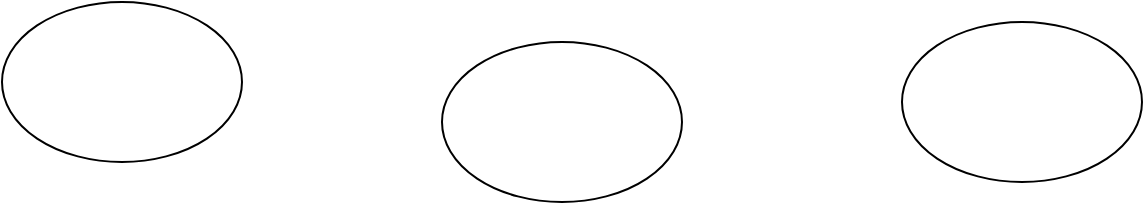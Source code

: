 <mxfile version="21.7.4" type="github">
  <diagram name="ページ1" id="uc0xYlX_7S8COR2VCs6C">
    <mxGraphModel dx="984" dy="664" grid="1" gridSize="10" guides="1" tooltips="1" connect="1" arrows="1" fold="1" page="1" pageScale="1" pageWidth="827" pageHeight="1169" math="0" shadow="0">
      <root>
        <mxCell id="0" />
        <mxCell id="1" parent="0" />
        <mxCell id="-qkVRf_xXKlOEPQYNzrW-1" value="" style="ellipse;whiteSpace=wrap;html=1;" vertex="1" parent="1">
          <mxGeometry x="290" y="20" width="120" height="80" as="geometry" />
        </mxCell>
        <mxCell id="-qkVRf_xXKlOEPQYNzrW-2" value="" style="ellipse;whiteSpace=wrap;html=1;" vertex="1" parent="1">
          <mxGeometry x="70" width="120" height="80" as="geometry" />
        </mxCell>
        <mxCell id="-qkVRf_xXKlOEPQYNzrW-3" value="" style="ellipse;whiteSpace=wrap;html=1;" vertex="1" parent="1">
          <mxGeometry x="520" y="10" width="120" height="80" as="geometry" />
        </mxCell>
      </root>
    </mxGraphModel>
  </diagram>
</mxfile>
